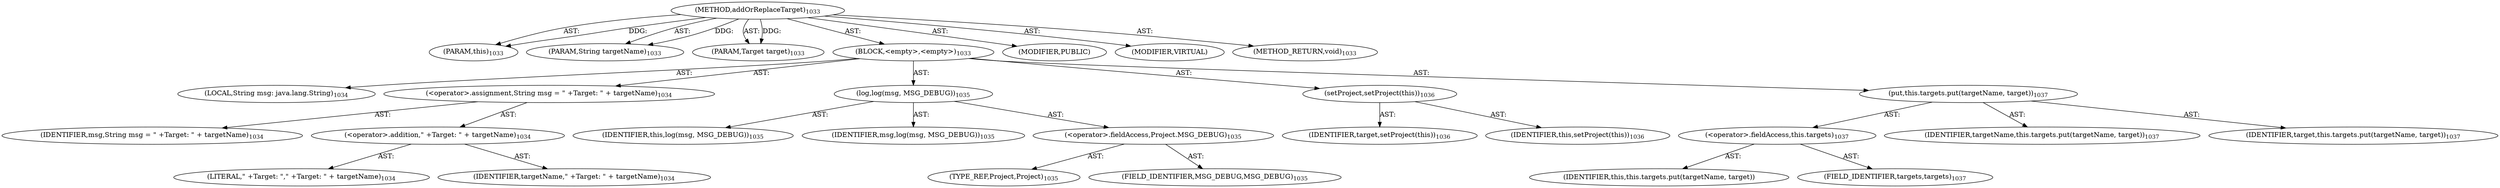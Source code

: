 digraph "addOrReplaceTarget" {  
"111669149752" [label = <(METHOD,addOrReplaceTarget)<SUB>1033</SUB>> ]
"115964117036" [label = <(PARAM,this)<SUB>1033</SUB>> ]
"115964117119" [label = <(PARAM,String targetName)<SUB>1033</SUB>> ]
"115964117120" [label = <(PARAM,Target target)<SUB>1033</SUB>> ]
"25769803862" [label = <(BLOCK,&lt;empty&gt;,&lt;empty&gt;)<SUB>1033</SUB>> ]
"94489280546" [label = <(LOCAL,String msg: java.lang.String)<SUB>1034</SUB>> ]
"30064771391" [label = <(&lt;operator&gt;.assignment,String msg = &quot; +Target: &quot; + targetName)<SUB>1034</SUB>> ]
"68719477085" [label = <(IDENTIFIER,msg,String msg = &quot; +Target: &quot; + targetName)<SUB>1034</SUB>> ]
"30064771392" [label = <(&lt;operator&gt;.addition,&quot; +Target: &quot; + targetName)<SUB>1034</SUB>> ]
"90194313263" [label = <(LITERAL,&quot; +Target: &quot;,&quot; +Target: &quot; + targetName)<SUB>1034</SUB>> ]
"68719477086" [label = <(IDENTIFIER,targetName,&quot; +Target: &quot; + targetName)<SUB>1034</SUB>> ]
"30064771393" [label = <(log,log(msg, MSG_DEBUG))<SUB>1035</SUB>> ]
"68719476796" [label = <(IDENTIFIER,this,log(msg, MSG_DEBUG))<SUB>1035</SUB>> ]
"68719477087" [label = <(IDENTIFIER,msg,log(msg, MSG_DEBUG))<SUB>1035</SUB>> ]
"30064771394" [label = <(&lt;operator&gt;.fieldAccess,Project.MSG_DEBUG)<SUB>1035</SUB>> ]
"180388626441" [label = <(TYPE_REF,Project,Project)<SUB>1035</SUB>> ]
"55834574914" [label = <(FIELD_IDENTIFIER,MSG_DEBUG,MSG_DEBUG)<SUB>1035</SUB>> ]
"30064771395" [label = <(setProject,setProject(this))<SUB>1036</SUB>> ]
"68719477088" [label = <(IDENTIFIER,target,setProject(this))<SUB>1036</SUB>> ]
"68719476797" [label = <(IDENTIFIER,this,setProject(this))<SUB>1036</SUB>> ]
"30064771396" [label = <(put,this.targets.put(targetName, target))<SUB>1037</SUB>> ]
"30064771397" [label = <(&lt;operator&gt;.fieldAccess,this.targets)<SUB>1037</SUB>> ]
"68719477089" [label = <(IDENTIFIER,this,this.targets.put(targetName, target))> ]
"55834574915" [label = <(FIELD_IDENTIFIER,targets,targets)<SUB>1037</SUB>> ]
"68719477090" [label = <(IDENTIFIER,targetName,this.targets.put(targetName, target))<SUB>1037</SUB>> ]
"68719477091" [label = <(IDENTIFIER,target,this.targets.put(targetName, target))<SUB>1037</SUB>> ]
"133143986335" [label = <(MODIFIER,PUBLIC)> ]
"133143986336" [label = <(MODIFIER,VIRTUAL)> ]
"128849018936" [label = <(METHOD_RETURN,void)<SUB>1033</SUB>> ]
  "111669149752" -> "115964117036"  [ label = "AST: "] 
  "111669149752" -> "115964117119"  [ label = "AST: "] 
  "111669149752" -> "115964117120"  [ label = "AST: "] 
  "111669149752" -> "25769803862"  [ label = "AST: "] 
  "111669149752" -> "133143986335"  [ label = "AST: "] 
  "111669149752" -> "133143986336"  [ label = "AST: "] 
  "111669149752" -> "128849018936"  [ label = "AST: "] 
  "25769803862" -> "94489280546"  [ label = "AST: "] 
  "25769803862" -> "30064771391"  [ label = "AST: "] 
  "25769803862" -> "30064771393"  [ label = "AST: "] 
  "25769803862" -> "30064771395"  [ label = "AST: "] 
  "25769803862" -> "30064771396"  [ label = "AST: "] 
  "30064771391" -> "68719477085"  [ label = "AST: "] 
  "30064771391" -> "30064771392"  [ label = "AST: "] 
  "30064771392" -> "90194313263"  [ label = "AST: "] 
  "30064771392" -> "68719477086"  [ label = "AST: "] 
  "30064771393" -> "68719476796"  [ label = "AST: "] 
  "30064771393" -> "68719477087"  [ label = "AST: "] 
  "30064771393" -> "30064771394"  [ label = "AST: "] 
  "30064771394" -> "180388626441"  [ label = "AST: "] 
  "30064771394" -> "55834574914"  [ label = "AST: "] 
  "30064771395" -> "68719477088"  [ label = "AST: "] 
  "30064771395" -> "68719476797"  [ label = "AST: "] 
  "30064771396" -> "30064771397"  [ label = "AST: "] 
  "30064771396" -> "68719477090"  [ label = "AST: "] 
  "30064771396" -> "68719477091"  [ label = "AST: "] 
  "30064771397" -> "68719477089"  [ label = "AST: "] 
  "30064771397" -> "55834574915"  [ label = "AST: "] 
  "111669149752" -> "115964117036"  [ label = "DDG: "] 
  "111669149752" -> "115964117119"  [ label = "DDG: "] 
  "111669149752" -> "115964117120"  [ label = "DDG: "] 
}
